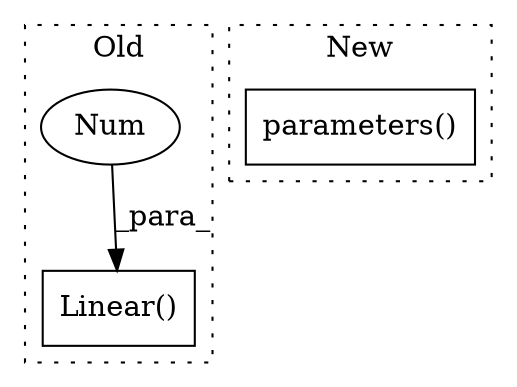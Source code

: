 digraph G {
subgraph cluster0 {
1 [label="Linear()" a="75" s="544,568" l="10,1" shape="box"];
3 [label="Num" a="76" s="567" l="1" shape="ellipse"];
label = "Old";
style="dotted";
}
subgraph cluster1 {
2 [label="parameters()" a="75" s="1720" l="23" shape="box"];
label = "New";
style="dotted";
}
3 -> 1 [label="_para_"];
}